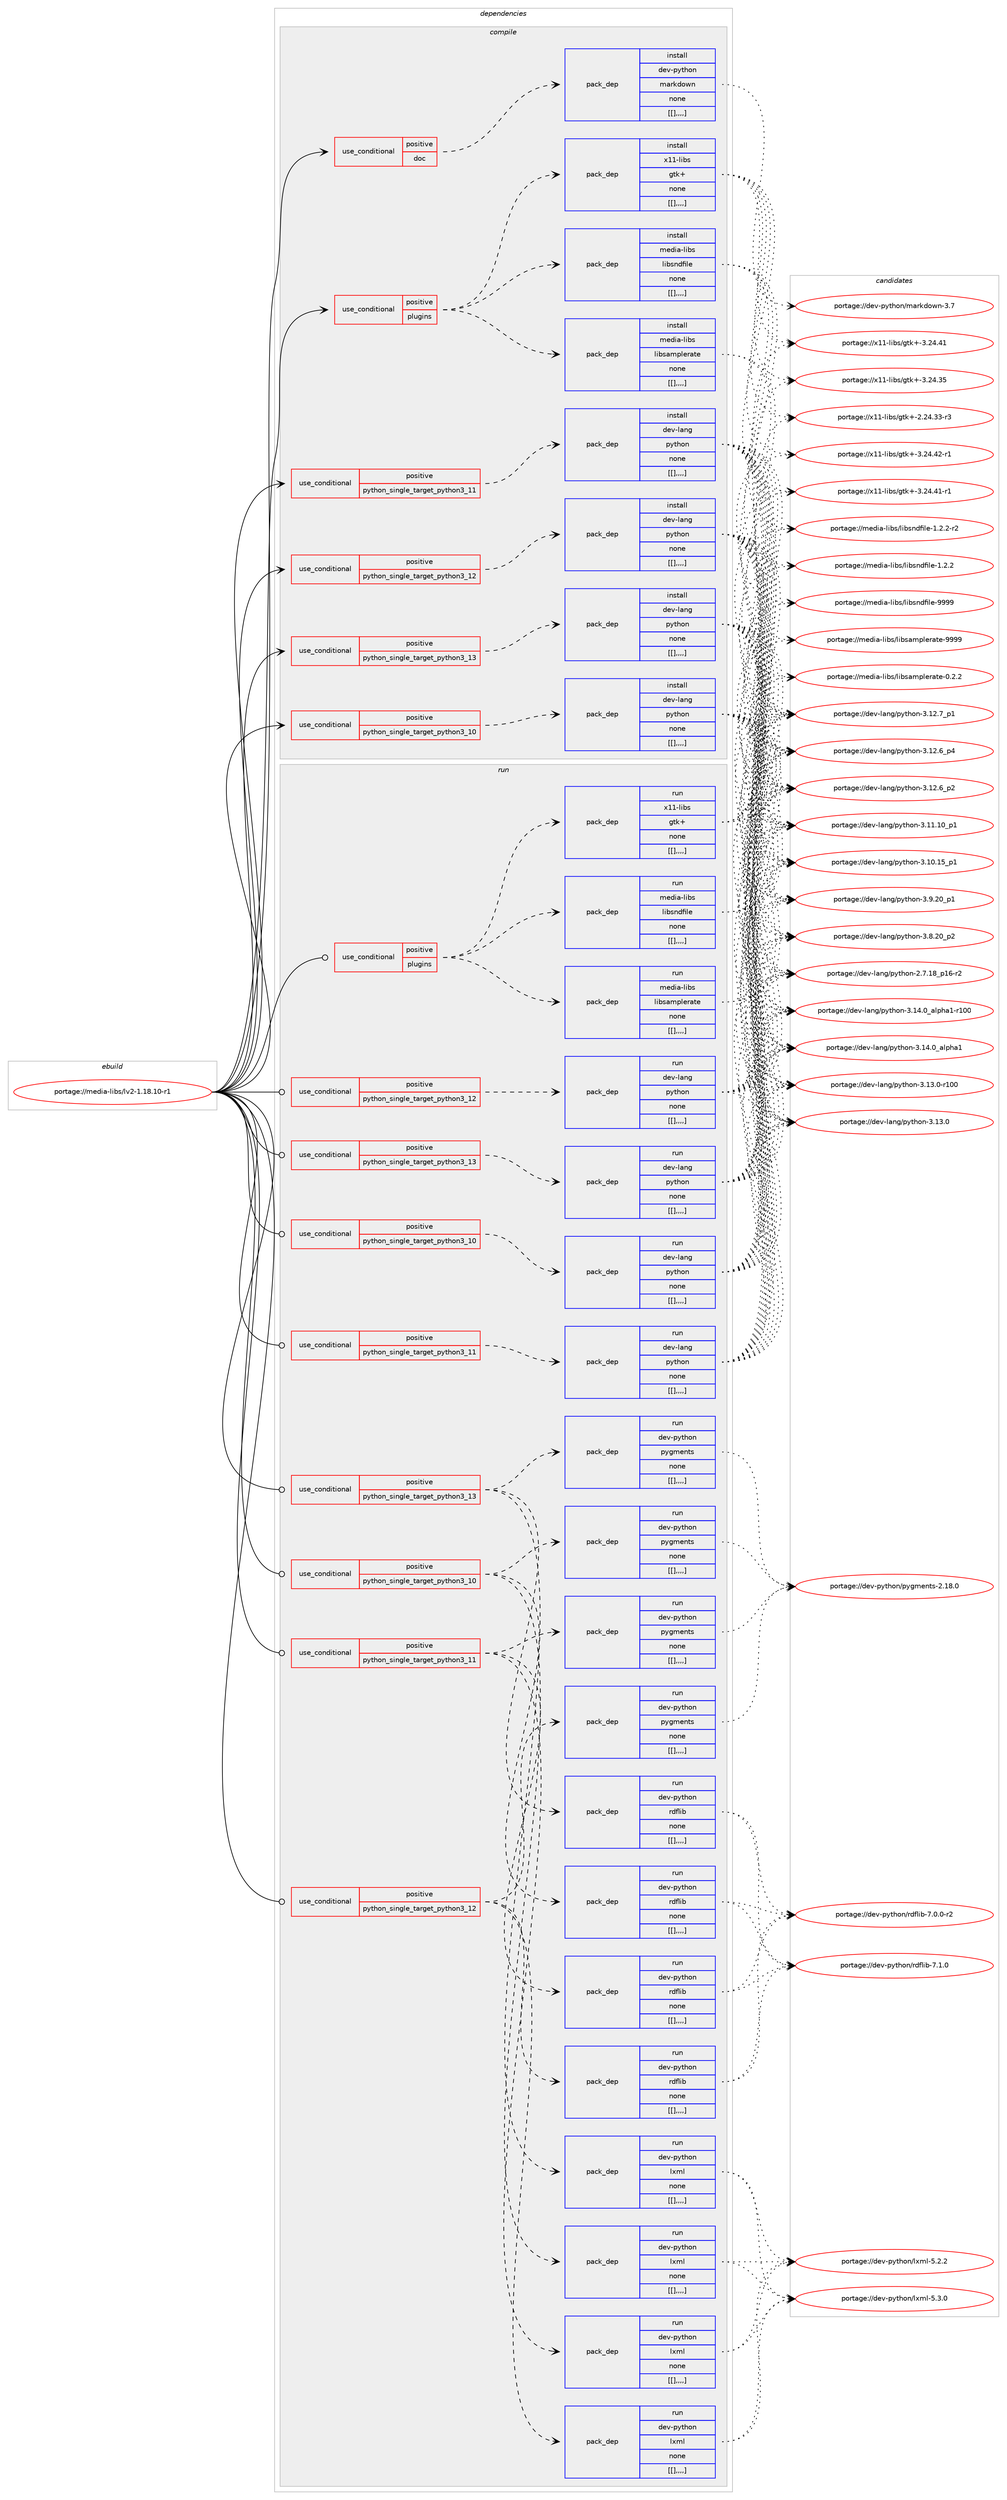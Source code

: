 digraph prolog {

# *************
# Graph options
# *************

newrank=true;
concentrate=true;
compound=true;
graph [rankdir=LR,fontname=Helvetica,fontsize=10,ranksep=1.5];#, ranksep=2.5, nodesep=0.2];
edge  [arrowhead=vee];
node  [fontname=Helvetica,fontsize=10];

# **********
# The ebuild
# **********

subgraph cluster_leftcol {
color=gray;
label=<<i>ebuild</i>>;
id [label="portage://media-libs/lv2-1.18.10-r1", color=red, width=4, href="../media-libs/lv2-1.18.10-r1.svg"];
}

# ****************
# The dependencies
# ****************

subgraph cluster_midcol {
color=gray;
label=<<i>dependencies</i>>;
subgraph cluster_compile {
fillcolor="#eeeeee";
style=filled;
label=<<i>compile</i>>;
subgraph cond82334 {
dependency324506 [label=<<TABLE BORDER="0" CELLBORDER="1" CELLSPACING="0" CELLPADDING="4"><TR><TD ROWSPAN="3" CELLPADDING="10">use_conditional</TD></TR><TR><TD>positive</TD></TR><TR><TD>doc</TD></TR></TABLE>>, shape=none, color=red];
subgraph pack239512 {
dependency324532 [label=<<TABLE BORDER="0" CELLBORDER="1" CELLSPACING="0" CELLPADDING="4" WIDTH="220"><TR><TD ROWSPAN="6" CELLPADDING="30">pack_dep</TD></TR><TR><TD WIDTH="110">install</TD></TR><TR><TD>dev-python</TD></TR><TR><TD>markdown</TD></TR><TR><TD>none</TD></TR><TR><TD>[[],,,,]</TD></TR></TABLE>>, shape=none, color=blue];
}
dependency324506:e -> dependency324532:w [weight=20,style="dashed",arrowhead="vee"];
}
id:e -> dependency324506:w [weight=20,style="solid",arrowhead="vee"];
subgraph cond82357 {
dependency324585 [label=<<TABLE BORDER="0" CELLBORDER="1" CELLSPACING="0" CELLPADDING="4"><TR><TD ROWSPAN="3" CELLPADDING="10">use_conditional</TD></TR><TR><TD>positive</TD></TR><TR><TD>plugins</TD></TR></TABLE>>, shape=none, color=red];
subgraph pack239563 {
dependency324588 [label=<<TABLE BORDER="0" CELLBORDER="1" CELLSPACING="0" CELLPADDING="4" WIDTH="220"><TR><TD ROWSPAN="6" CELLPADDING="30">pack_dep</TD></TR><TR><TD WIDTH="110">install</TD></TR><TR><TD>media-libs</TD></TR><TR><TD>libsamplerate</TD></TR><TR><TD>none</TD></TR><TR><TD>[[],,,,]</TD></TR></TABLE>>, shape=none, color=blue];
}
dependency324585:e -> dependency324588:w [weight=20,style="dashed",arrowhead="vee"];
subgraph pack239567 {
dependency324624 [label=<<TABLE BORDER="0" CELLBORDER="1" CELLSPACING="0" CELLPADDING="4" WIDTH="220"><TR><TD ROWSPAN="6" CELLPADDING="30">pack_dep</TD></TR><TR><TD WIDTH="110">install</TD></TR><TR><TD>media-libs</TD></TR><TR><TD>libsndfile</TD></TR><TR><TD>none</TD></TR><TR><TD>[[],,,,]</TD></TR></TABLE>>, shape=none, color=blue];
}
dependency324585:e -> dependency324624:w [weight=20,style="dashed",arrowhead="vee"];
subgraph pack239637 {
dependency324685 [label=<<TABLE BORDER="0" CELLBORDER="1" CELLSPACING="0" CELLPADDING="4" WIDTH="220"><TR><TD ROWSPAN="6" CELLPADDING="30">pack_dep</TD></TR><TR><TD WIDTH="110">install</TD></TR><TR><TD>x11-libs</TD></TR><TR><TD>gtk+</TD></TR><TR><TD>none</TD></TR><TR><TD>[[],,,,]</TD></TR></TABLE>>, shape=none, color=blue];
}
dependency324585:e -> dependency324685:w [weight=20,style="dashed",arrowhead="vee"];
}
id:e -> dependency324585:w [weight=20,style="solid",arrowhead="vee"];
subgraph cond82396 {
dependency324687 [label=<<TABLE BORDER="0" CELLBORDER="1" CELLSPACING="0" CELLPADDING="4"><TR><TD ROWSPAN="3" CELLPADDING="10">use_conditional</TD></TR><TR><TD>positive</TD></TR><TR><TD>python_single_target_python3_10</TD></TR></TABLE>>, shape=none, color=red];
subgraph pack239640 {
dependency324713 [label=<<TABLE BORDER="0" CELLBORDER="1" CELLSPACING="0" CELLPADDING="4" WIDTH="220"><TR><TD ROWSPAN="6" CELLPADDING="30">pack_dep</TD></TR><TR><TD WIDTH="110">install</TD></TR><TR><TD>dev-lang</TD></TR><TR><TD>python</TD></TR><TR><TD>none</TD></TR><TR><TD>[[],,,,]</TD></TR></TABLE>>, shape=none, color=blue];
}
dependency324687:e -> dependency324713:w [weight=20,style="dashed",arrowhead="vee"];
}
id:e -> dependency324687:w [weight=20,style="solid",arrowhead="vee"];
subgraph cond82404 {
dependency324734 [label=<<TABLE BORDER="0" CELLBORDER="1" CELLSPACING="0" CELLPADDING="4"><TR><TD ROWSPAN="3" CELLPADDING="10">use_conditional</TD></TR><TR><TD>positive</TD></TR><TR><TD>python_single_target_python3_11</TD></TR></TABLE>>, shape=none, color=red];
subgraph pack239702 {
dependency324779 [label=<<TABLE BORDER="0" CELLBORDER="1" CELLSPACING="0" CELLPADDING="4" WIDTH="220"><TR><TD ROWSPAN="6" CELLPADDING="30">pack_dep</TD></TR><TR><TD WIDTH="110">install</TD></TR><TR><TD>dev-lang</TD></TR><TR><TD>python</TD></TR><TR><TD>none</TD></TR><TR><TD>[[],,,,]</TD></TR></TABLE>>, shape=none, color=blue];
}
dependency324734:e -> dependency324779:w [weight=20,style="dashed",arrowhead="vee"];
}
id:e -> dependency324734:w [weight=20,style="solid",arrowhead="vee"];
subgraph cond82429 {
dependency324853 [label=<<TABLE BORDER="0" CELLBORDER="1" CELLSPACING="0" CELLPADDING="4"><TR><TD ROWSPAN="3" CELLPADDING="10">use_conditional</TD></TR><TR><TD>positive</TD></TR><TR><TD>python_single_target_python3_12</TD></TR></TABLE>>, shape=none, color=red];
subgraph pack239760 {
dependency324877 [label=<<TABLE BORDER="0" CELLBORDER="1" CELLSPACING="0" CELLPADDING="4" WIDTH="220"><TR><TD ROWSPAN="6" CELLPADDING="30">pack_dep</TD></TR><TR><TD WIDTH="110">install</TD></TR><TR><TD>dev-lang</TD></TR><TR><TD>python</TD></TR><TR><TD>none</TD></TR><TR><TD>[[],,,,]</TD></TR></TABLE>>, shape=none, color=blue];
}
dependency324853:e -> dependency324877:w [weight=20,style="dashed",arrowhead="vee"];
}
id:e -> dependency324853:w [weight=20,style="solid",arrowhead="vee"];
subgraph cond82451 {
dependency325000 [label=<<TABLE BORDER="0" CELLBORDER="1" CELLSPACING="0" CELLPADDING="4"><TR><TD ROWSPAN="3" CELLPADDING="10">use_conditional</TD></TR><TR><TD>positive</TD></TR><TR><TD>python_single_target_python3_13</TD></TR></TABLE>>, shape=none, color=red];
subgraph pack239863 {
dependency325003 [label=<<TABLE BORDER="0" CELLBORDER="1" CELLSPACING="0" CELLPADDING="4" WIDTH="220"><TR><TD ROWSPAN="6" CELLPADDING="30">pack_dep</TD></TR><TR><TD WIDTH="110">install</TD></TR><TR><TD>dev-lang</TD></TR><TR><TD>python</TD></TR><TR><TD>none</TD></TR><TR><TD>[[],,,,]</TD></TR></TABLE>>, shape=none, color=blue];
}
dependency325000:e -> dependency325003:w [weight=20,style="dashed",arrowhead="vee"];
}
id:e -> dependency325000:w [weight=20,style="solid",arrowhead="vee"];
}
subgraph cluster_compileandrun {
fillcolor="#eeeeee";
style=filled;
label=<<i>compile and run</i>>;
}
subgraph cluster_run {
fillcolor="#eeeeee";
style=filled;
label=<<i>run</i>>;
subgraph cond82485 {
dependency325045 [label=<<TABLE BORDER="0" CELLBORDER="1" CELLSPACING="0" CELLPADDING="4"><TR><TD ROWSPAN="3" CELLPADDING="10">use_conditional</TD></TR><TR><TD>positive</TD></TR><TR><TD>plugins</TD></TR></TABLE>>, shape=none, color=red];
subgraph pack239911 {
dependency325112 [label=<<TABLE BORDER="0" CELLBORDER="1" CELLSPACING="0" CELLPADDING="4" WIDTH="220"><TR><TD ROWSPAN="6" CELLPADDING="30">pack_dep</TD></TR><TR><TD WIDTH="110">run</TD></TR><TR><TD>media-libs</TD></TR><TR><TD>libsamplerate</TD></TR><TR><TD>none</TD></TR><TR><TD>[[],,,,]</TD></TR></TABLE>>, shape=none, color=blue];
}
dependency325045:e -> dependency325112:w [weight=20,style="dashed",arrowhead="vee"];
subgraph pack239945 {
dependency325146 [label=<<TABLE BORDER="0" CELLBORDER="1" CELLSPACING="0" CELLPADDING="4" WIDTH="220"><TR><TD ROWSPAN="6" CELLPADDING="30">pack_dep</TD></TR><TR><TD WIDTH="110">run</TD></TR><TR><TD>media-libs</TD></TR><TR><TD>libsndfile</TD></TR><TR><TD>none</TD></TR><TR><TD>[[],,,,]</TD></TR></TABLE>>, shape=none, color=blue];
}
dependency325045:e -> dependency325146:w [weight=20,style="dashed",arrowhead="vee"];
subgraph pack239959 {
dependency325234 [label=<<TABLE BORDER="0" CELLBORDER="1" CELLSPACING="0" CELLPADDING="4" WIDTH="220"><TR><TD ROWSPAN="6" CELLPADDING="30">pack_dep</TD></TR><TR><TD WIDTH="110">run</TD></TR><TR><TD>x11-libs</TD></TR><TR><TD>gtk+</TD></TR><TR><TD>none</TD></TR><TR><TD>[[],,,,]</TD></TR></TABLE>>, shape=none, color=blue];
}
dependency325045:e -> dependency325234:w [weight=20,style="dashed",arrowhead="vee"];
}
id:e -> dependency325045:w [weight=20,style="solid",arrowhead="odot"];
subgraph cond82558 {
dependency325257 [label=<<TABLE BORDER="0" CELLBORDER="1" CELLSPACING="0" CELLPADDING="4"><TR><TD ROWSPAN="3" CELLPADDING="10">use_conditional</TD></TR><TR><TD>positive</TD></TR><TR><TD>python_single_target_python3_10</TD></TR></TABLE>>, shape=none, color=red];
subgraph pack240037 {
dependency325260 [label=<<TABLE BORDER="0" CELLBORDER="1" CELLSPACING="0" CELLPADDING="4" WIDTH="220"><TR><TD ROWSPAN="6" CELLPADDING="30">pack_dep</TD></TR><TR><TD WIDTH="110">run</TD></TR><TR><TD>dev-lang</TD></TR><TR><TD>python</TD></TR><TR><TD>none</TD></TR><TR><TD>[[],,,,]</TD></TR></TABLE>>, shape=none, color=blue];
}
dependency325257:e -> dependency325260:w [weight=20,style="dashed",arrowhead="vee"];
}
id:e -> dependency325257:w [weight=20,style="solid",arrowhead="odot"];
subgraph cond82576 {
dependency325286 [label=<<TABLE BORDER="0" CELLBORDER="1" CELLSPACING="0" CELLPADDING="4"><TR><TD ROWSPAN="3" CELLPADDING="10">use_conditional</TD></TR><TR><TD>positive</TD></TR><TR><TD>python_single_target_python3_10</TD></TR></TABLE>>, shape=none, color=red];
subgraph pack240052 {
dependency325326 [label=<<TABLE BORDER="0" CELLBORDER="1" CELLSPACING="0" CELLPADDING="4" WIDTH="220"><TR><TD ROWSPAN="6" CELLPADDING="30">pack_dep</TD></TR><TR><TD WIDTH="110">run</TD></TR><TR><TD>dev-python</TD></TR><TR><TD>lxml</TD></TR><TR><TD>none</TD></TR><TR><TD>[[],,,,]</TD></TR></TABLE>>, shape=none, color=blue];
}
dependency325286:e -> dependency325326:w [weight=20,style="dashed",arrowhead="vee"];
subgraph pack240131 {
dependency325431 [label=<<TABLE BORDER="0" CELLBORDER="1" CELLSPACING="0" CELLPADDING="4" WIDTH="220"><TR><TD ROWSPAN="6" CELLPADDING="30">pack_dep</TD></TR><TR><TD WIDTH="110">run</TD></TR><TR><TD>dev-python</TD></TR><TR><TD>pygments</TD></TR><TR><TD>none</TD></TR><TR><TD>[[],,,,]</TD></TR></TABLE>>, shape=none, color=blue];
}
dependency325286:e -> dependency325431:w [weight=20,style="dashed",arrowhead="vee"];
subgraph pack240164 {
dependency325477 [label=<<TABLE BORDER="0" CELLBORDER="1" CELLSPACING="0" CELLPADDING="4" WIDTH="220"><TR><TD ROWSPAN="6" CELLPADDING="30">pack_dep</TD></TR><TR><TD WIDTH="110">run</TD></TR><TR><TD>dev-python</TD></TR><TR><TD>rdflib</TD></TR><TR><TD>none</TD></TR><TR><TD>[[],,,,]</TD></TR></TABLE>>, shape=none, color=blue];
}
dependency325286:e -> dependency325477:w [weight=20,style="dashed",arrowhead="vee"];
}
id:e -> dependency325286:w [weight=20,style="solid",arrowhead="odot"];
subgraph cond82647 {
dependency325559 [label=<<TABLE BORDER="0" CELLBORDER="1" CELLSPACING="0" CELLPADDING="4"><TR><TD ROWSPAN="3" CELLPADDING="10">use_conditional</TD></TR><TR><TD>positive</TD></TR><TR><TD>python_single_target_python3_11</TD></TR></TABLE>>, shape=none, color=red];
subgraph pack240249 {
dependency325577 [label=<<TABLE BORDER="0" CELLBORDER="1" CELLSPACING="0" CELLPADDING="4" WIDTH="220"><TR><TD ROWSPAN="6" CELLPADDING="30">pack_dep</TD></TR><TR><TD WIDTH="110">run</TD></TR><TR><TD>dev-lang</TD></TR><TR><TD>python</TD></TR><TR><TD>none</TD></TR><TR><TD>[[],,,,]</TD></TR></TABLE>>, shape=none, color=blue];
}
dependency325559:e -> dependency325577:w [weight=20,style="dashed",arrowhead="vee"];
}
id:e -> dependency325559:w [weight=20,style="solid",arrowhead="odot"];
subgraph cond82659 {
dependency325606 [label=<<TABLE BORDER="0" CELLBORDER="1" CELLSPACING="0" CELLPADDING="4"><TR><TD ROWSPAN="3" CELLPADDING="10">use_conditional</TD></TR><TR><TD>positive</TD></TR><TR><TD>python_single_target_python3_11</TD></TR></TABLE>>, shape=none, color=red];
subgraph pack240296 {
dependency325651 [label=<<TABLE BORDER="0" CELLBORDER="1" CELLSPACING="0" CELLPADDING="4" WIDTH="220"><TR><TD ROWSPAN="6" CELLPADDING="30">pack_dep</TD></TR><TR><TD WIDTH="110">run</TD></TR><TR><TD>dev-python</TD></TR><TR><TD>lxml</TD></TR><TR><TD>none</TD></TR><TR><TD>[[],,,,]</TD></TR></TABLE>>, shape=none, color=blue];
}
dependency325606:e -> dependency325651:w [weight=20,style="dashed",arrowhead="vee"];
subgraph pack240327 {
dependency325676 [label=<<TABLE BORDER="0" CELLBORDER="1" CELLSPACING="0" CELLPADDING="4" WIDTH="220"><TR><TD ROWSPAN="6" CELLPADDING="30">pack_dep</TD></TR><TR><TD WIDTH="110">run</TD></TR><TR><TD>dev-python</TD></TR><TR><TD>pygments</TD></TR><TR><TD>none</TD></TR><TR><TD>[[],,,,]</TD></TR></TABLE>>, shape=none, color=blue];
}
dependency325606:e -> dependency325676:w [weight=20,style="dashed",arrowhead="vee"];
subgraph pack240331 {
dependency325699 [label=<<TABLE BORDER="0" CELLBORDER="1" CELLSPACING="0" CELLPADDING="4" WIDTH="220"><TR><TD ROWSPAN="6" CELLPADDING="30">pack_dep</TD></TR><TR><TD WIDTH="110">run</TD></TR><TR><TD>dev-python</TD></TR><TR><TD>rdflib</TD></TR><TR><TD>none</TD></TR><TR><TD>[[],,,,]</TD></TR></TABLE>>, shape=none, color=blue];
}
dependency325606:e -> dependency325699:w [weight=20,style="dashed",arrowhead="vee"];
}
id:e -> dependency325606:w [weight=20,style="solid",arrowhead="odot"];
subgraph cond82705 {
dependency325780 [label=<<TABLE BORDER="0" CELLBORDER="1" CELLSPACING="0" CELLPADDING="4"><TR><TD ROWSPAN="3" CELLPADDING="10">use_conditional</TD></TR><TR><TD>positive</TD></TR><TR><TD>python_single_target_python3_12</TD></TR></TABLE>>, shape=none, color=red];
subgraph pack240413 {
dependency325857 [label=<<TABLE BORDER="0" CELLBORDER="1" CELLSPACING="0" CELLPADDING="4" WIDTH="220"><TR><TD ROWSPAN="6" CELLPADDING="30">pack_dep</TD></TR><TR><TD WIDTH="110">run</TD></TR><TR><TD>dev-lang</TD></TR><TR><TD>python</TD></TR><TR><TD>none</TD></TR><TR><TD>[[],,,,]</TD></TR></TABLE>>, shape=none, color=blue];
}
dependency325780:e -> dependency325857:w [weight=20,style="dashed",arrowhead="vee"];
}
id:e -> dependency325780:w [weight=20,style="solid",arrowhead="odot"];
subgraph cond82748 {
dependency325868 [label=<<TABLE BORDER="0" CELLBORDER="1" CELLSPACING="0" CELLPADDING="4"><TR><TD ROWSPAN="3" CELLPADDING="10">use_conditional</TD></TR><TR><TD>positive</TD></TR><TR><TD>python_single_target_python3_12</TD></TR></TABLE>>, shape=none, color=red];
subgraph pack240454 {
dependency325972 [label=<<TABLE BORDER="0" CELLBORDER="1" CELLSPACING="0" CELLPADDING="4" WIDTH="220"><TR><TD ROWSPAN="6" CELLPADDING="30">pack_dep</TD></TR><TR><TD WIDTH="110">run</TD></TR><TR><TD>dev-python</TD></TR><TR><TD>lxml</TD></TR><TR><TD>none</TD></TR><TR><TD>[[],,,,]</TD></TR></TABLE>>, shape=none, color=blue];
}
dependency325868:e -> dependency325972:w [weight=20,style="dashed",arrowhead="vee"];
subgraph pack240525 {
dependency325996 [label=<<TABLE BORDER="0" CELLBORDER="1" CELLSPACING="0" CELLPADDING="4" WIDTH="220"><TR><TD ROWSPAN="6" CELLPADDING="30">pack_dep</TD></TR><TR><TD WIDTH="110">run</TD></TR><TR><TD>dev-python</TD></TR><TR><TD>pygments</TD></TR><TR><TD>none</TD></TR><TR><TD>[[],,,,]</TD></TR></TABLE>>, shape=none, color=blue];
}
dependency325868:e -> dependency325996:w [weight=20,style="dashed",arrowhead="vee"];
subgraph pack240565 {
dependency326042 [label=<<TABLE BORDER="0" CELLBORDER="1" CELLSPACING="0" CELLPADDING="4" WIDTH="220"><TR><TD ROWSPAN="6" CELLPADDING="30">pack_dep</TD></TR><TR><TD WIDTH="110">run</TD></TR><TR><TD>dev-python</TD></TR><TR><TD>rdflib</TD></TR><TR><TD>none</TD></TR><TR><TD>[[],,,,]</TD></TR></TABLE>>, shape=none, color=blue];
}
dependency325868:e -> dependency326042:w [weight=20,style="dashed",arrowhead="vee"];
}
id:e -> dependency325868:w [weight=20,style="solid",arrowhead="odot"];
subgraph cond82813 {
dependency326081 [label=<<TABLE BORDER="0" CELLBORDER="1" CELLSPACING="0" CELLPADDING="4"><TR><TD ROWSPAN="3" CELLPADDING="10">use_conditional</TD></TR><TR><TD>positive</TD></TR><TR><TD>python_single_target_python3_13</TD></TR></TABLE>>, shape=none, color=red];
subgraph pack240596 {
dependency326105 [label=<<TABLE BORDER="0" CELLBORDER="1" CELLSPACING="0" CELLPADDING="4" WIDTH="220"><TR><TD ROWSPAN="6" CELLPADDING="30">pack_dep</TD></TR><TR><TD WIDTH="110">run</TD></TR><TR><TD>dev-lang</TD></TR><TR><TD>python</TD></TR><TR><TD>none</TD></TR><TR><TD>[[],,,,]</TD></TR></TABLE>>, shape=none, color=blue];
}
dependency326081:e -> dependency326105:w [weight=20,style="dashed",arrowhead="vee"];
}
id:e -> dependency326081:w [weight=20,style="solid",arrowhead="odot"];
subgraph cond82842 {
dependency326141 [label=<<TABLE BORDER="0" CELLBORDER="1" CELLSPACING="0" CELLPADDING="4"><TR><TD ROWSPAN="3" CELLPADDING="10">use_conditional</TD></TR><TR><TD>positive</TD></TR><TR><TD>python_single_target_python3_13</TD></TR></TABLE>>, shape=none, color=red];
subgraph pack240671 {
dependency326226 [label=<<TABLE BORDER="0" CELLBORDER="1" CELLSPACING="0" CELLPADDING="4" WIDTH="220"><TR><TD ROWSPAN="6" CELLPADDING="30">pack_dep</TD></TR><TR><TD WIDTH="110">run</TD></TR><TR><TD>dev-python</TD></TR><TR><TD>lxml</TD></TR><TR><TD>none</TD></TR><TR><TD>[[],,,,]</TD></TR></TABLE>>, shape=none, color=blue];
}
dependency326141:e -> dependency326226:w [weight=20,style="dashed",arrowhead="vee"];
subgraph pack240710 {
dependency326248 [label=<<TABLE BORDER="0" CELLBORDER="1" CELLSPACING="0" CELLPADDING="4" WIDTH="220"><TR><TD ROWSPAN="6" CELLPADDING="30">pack_dep</TD></TR><TR><TD WIDTH="110">run</TD></TR><TR><TD>dev-python</TD></TR><TR><TD>pygments</TD></TR><TR><TD>none</TD></TR><TR><TD>[[],,,,]</TD></TR></TABLE>>, shape=none, color=blue];
}
dependency326141:e -> dependency326248:w [weight=20,style="dashed",arrowhead="vee"];
subgraph pack240751 {
dependency326337 [label=<<TABLE BORDER="0" CELLBORDER="1" CELLSPACING="0" CELLPADDING="4" WIDTH="220"><TR><TD ROWSPAN="6" CELLPADDING="30">pack_dep</TD></TR><TR><TD WIDTH="110">run</TD></TR><TR><TD>dev-python</TD></TR><TR><TD>rdflib</TD></TR><TR><TD>none</TD></TR><TR><TD>[[],,,,]</TD></TR></TABLE>>, shape=none, color=blue];
}
dependency326141:e -> dependency326337:w [weight=20,style="dashed",arrowhead="vee"];
}
id:e -> dependency326141:w [weight=20,style="solid",arrowhead="odot"];
}
}

# **************
# The candidates
# **************

subgraph cluster_choices {
rank=same;
color=gray;
label=<<i>candidates</i>>;

subgraph choice239903 {
color=black;
nodesep=1;
choice10010111845112121116104111110471099711410710011111911045514655 [label="portage://dev-python/markdown-3.7", color=red, width=4,href="../dev-python/markdown-3.7.svg"];
dependency324532:e -> choice10010111845112121116104111110471099711410710011111911045514655:w [style=dotted,weight="100"];
}
subgraph choice239906 {
color=black;
nodesep=1;
choice109101100105974510810598115471081059811597109112108101114971161014557575757 [label="portage://media-libs/libsamplerate-9999", color=red, width=4,href="../media-libs/libsamplerate-9999.svg"];
choice10910110010597451081059811547108105981159710911210810111497116101454846504650 [label="portage://media-libs/libsamplerate-0.2.2", color=red, width=4,href="../media-libs/libsamplerate-0.2.2.svg"];
dependency324588:e -> choice109101100105974510810598115471081059811597109112108101114971161014557575757:w [style=dotted,weight="100"];
dependency324588:e -> choice10910110010597451081059811547108105981159710911210810111497116101454846504650:w [style=dotted,weight="100"];
}
subgraph choice239920 {
color=black;
nodesep=1;
choice10910110010597451081059811547108105981151101001021051081014557575757 [label="portage://media-libs/libsndfile-9999", color=red, width=4,href="../media-libs/libsndfile-9999.svg"];
choice10910110010597451081059811547108105981151101001021051081014549465046504511450 [label="portage://media-libs/libsndfile-1.2.2-r2", color=red, width=4,href="../media-libs/libsndfile-1.2.2-r2.svg"];
choice1091011001059745108105981154710810598115110100102105108101454946504650 [label="portage://media-libs/libsndfile-1.2.2", color=red, width=4,href="../media-libs/libsndfile-1.2.2.svg"];
dependency324624:e -> choice10910110010597451081059811547108105981151101001021051081014557575757:w [style=dotted,weight="100"];
dependency324624:e -> choice10910110010597451081059811547108105981151101001021051081014549465046504511450:w [style=dotted,weight="100"];
dependency324624:e -> choice1091011001059745108105981154710810598115110100102105108101454946504650:w [style=dotted,weight="100"];
}
subgraph choice239984 {
color=black;
nodesep=1;
choice12049494510810598115471031161074345514650524652504511449 [label="portage://x11-libs/gtk+-3.24.42-r1", color=red, width=4,href="../x11-libs/gtk+-3.24.42-r1.svg"];
choice12049494510810598115471031161074345514650524652494511449 [label="portage://x11-libs/gtk+-3.24.41-r1", color=red, width=4,href="../x11-libs/gtk+-3.24.41-r1.svg"];
choice1204949451081059811547103116107434551465052465249 [label="portage://x11-libs/gtk+-3.24.41", color=red, width=4,href="../x11-libs/gtk+-3.24.41.svg"];
choice1204949451081059811547103116107434551465052465153 [label="portage://x11-libs/gtk+-3.24.35", color=red, width=4,href="../x11-libs/gtk+-3.24.35.svg"];
choice12049494510810598115471031161074345504650524651514511451 [label="portage://x11-libs/gtk+-2.24.33-r3", color=red, width=4,href="../x11-libs/gtk+-2.24.33-r3.svg"];
dependency324685:e -> choice12049494510810598115471031161074345514650524652504511449:w [style=dotted,weight="100"];
dependency324685:e -> choice12049494510810598115471031161074345514650524652494511449:w [style=dotted,weight="100"];
dependency324685:e -> choice1204949451081059811547103116107434551465052465249:w [style=dotted,weight="100"];
dependency324685:e -> choice1204949451081059811547103116107434551465052465153:w [style=dotted,weight="100"];
dependency324685:e -> choice12049494510810598115471031161074345504650524651514511451:w [style=dotted,weight="100"];
}
subgraph choice239996 {
color=black;
nodesep=1;
choice100101118451089711010347112121116104111110455146495246489597108112104974945114494848 [label="portage://dev-lang/python-3.14.0_alpha1-r100", color=red, width=4,href="../dev-lang/python-3.14.0_alpha1-r100.svg"];
choice1001011184510897110103471121211161041111104551464952464895971081121049749 [label="portage://dev-lang/python-3.14.0_alpha1", color=red, width=4,href="../dev-lang/python-3.14.0_alpha1.svg"];
choice1001011184510897110103471121211161041111104551464951464845114494848 [label="portage://dev-lang/python-3.13.0-r100", color=red, width=4,href="../dev-lang/python-3.13.0-r100.svg"];
choice10010111845108971101034711212111610411111045514649514648 [label="portage://dev-lang/python-3.13.0", color=red, width=4,href="../dev-lang/python-3.13.0.svg"];
choice100101118451089711010347112121116104111110455146495046559511249 [label="portage://dev-lang/python-3.12.7_p1", color=red, width=4,href="../dev-lang/python-3.12.7_p1.svg"];
choice100101118451089711010347112121116104111110455146495046549511252 [label="portage://dev-lang/python-3.12.6_p4", color=red, width=4,href="../dev-lang/python-3.12.6_p4.svg"];
choice100101118451089711010347112121116104111110455146495046549511250 [label="portage://dev-lang/python-3.12.6_p2", color=red, width=4,href="../dev-lang/python-3.12.6_p2.svg"];
choice10010111845108971101034711212111610411111045514649494649489511249 [label="portage://dev-lang/python-3.11.10_p1", color=red, width=4,href="../dev-lang/python-3.11.10_p1.svg"];
choice10010111845108971101034711212111610411111045514649484649539511249 [label="portage://dev-lang/python-3.10.15_p1", color=red, width=4,href="../dev-lang/python-3.10.15_p1.svg"];
choice100101118451089711010347112121116104111110455146574650489511249 [label="portage://dev-lang/python-3.9.20_p1", color=red, width=4,href="../dev-lang/python-3.9.20_p1.svg"];
choice100101118451089711010347112121116104111110455146564650489511250 [label="portage://dev-lang/python-3.8.20_p2", color=red, width=4,href="../dev-lang/python-3.8.20_p2.svg"];
choice100101118451089711010347112121116104111110455046554649569511249544511450 [label="portage://dev-lang/python-2.7.18_p16-r2", color=red, width=4,href="../dev-lang/python-2.7.18_p16-r2.svg"];
dependency324713:e -> choice100101118451089711010347112121116104111110455146495246489597108112104974945114494848:w [style=dotted,weight="100"];
dependency324713:e -> choice1001011184510897110103471121211161041111104551464952464895971081121049749:w [style=dotted,weight="100"];
dependency324713:e -> choice1001011184510897110103471121211161041111104551464951464845114494848:w [style=dotted,weight="100"];
dependency324713:e -> choice10010111845108971101034711212111610411111045514649514648:w [style=dotted,weight="100"];
dependency324713:e -> choice100101118451089711010347112121116104111110455146495046559511249:w [style=dotted,weight="100"];
dependency324713:e -> choice100101118451089711010347112121116104111110455146495046549511252:w [style=dotted,weight="100"];
dependency324713:e -> choice100101118451089711010347112121116104111110455146495046549511250:w [style=dotted,weight="100"];
dependency324713:e -> choice10010111845108971101034711212111610411111045514649494649489511249:w [style=dotted,weight="100"];
dependency324713:e -> choice10010111845108971101034711212111610411111045514649484649539511249:w [style=dotted,weight="100"];
dependency324713:e -> choice100101118451089711010347112121116104111110455146574650489511249:w [style=dotted,weight="100"];
dependency324713:e -> choice100101118451089711010347112121116104111110455146564650489511250:w [style=dotted,weight="100"];
dependency324713:e -> choice100101118451089711010347112121116104111110455046554649569511249544511450:w [style=dotted,weight="100"];
}
subgraph choice240027 {
color=black;
nodesep=1;
choice100101118451089711010347112121116104111110455146495246489597108112104974945114494848 [label="portage://dev-lang/python-3.14.0_alpha1-r100", color=red, width=4,href="../dev-lang/python-3.14.0_alpha1-r100.svg"];
choice1001011184510897110103471121211161041111104551464952464895971081121049749 [label="portage://dev-lang/python-3.14.0_alpha1", color=red, width=4,href="../dev-lang/python-3.14.0_alpha1.svg"];
choice1001011184510897110103471121211161041111104551464951464845114494848 [label="portage://dev-lang/python-3.13.0-r100", color=red, width=4,href="../dev-lang/python-3.13.0-r100.svg"];
choice10010111845108971101034711212111610411111045514649514648 [label="portage://dev-lang/python-3.13.0", color=red, width=4,href="../dev-lang/python-3.13.0.svg"];
choice100101118451089711010347112121116104111110455146495046559511249 [label="portage://dev-lang/python-3.12.7_p1", color=red, width=4,href="../dev-lang/python-3.12.7_p1.svg"];
choice100101118451089711010347112121116104111110455146495046549511252 [label="portage://dev-lang/python-3.12.6_p4", color=red, width=4,href="../dev-lang/python-3.12.6_p4.svg"];
choice100101118451089711010347112121116104111110455146495046549511250 [label="portage://dev-lang/python-3.12.6_p2", color=red, width=4,href="../dev-lang/python-3.12.6_p2.svg"];
choice10010111845108971101034711212111610411111045514649494649489511249 [label="portage://dev-lang/python-3.11.10_p1", color=red, width=4,href="../dev-lang/python-3.11.10_p1.svg"];
choice10010111845108971101034711212111610411111045514649484649539511249 [label="portage://dev-lang/python-3.10.15_p1", color=red, width=4,href="../dev-lang/python-3.10.15_p1.svg"];
choice100101118451089711010347112121116104111110455146574650489511249 [label="portage://dev-lang/python-3.9.20_p1", color=red, width=4,href="../dev-lang/python-3.9.20_p1.svg"];
choice100101118451089711010347112121116104111110455146564650489511250 [label="portage://dev-lang/python-3.8.20_p2", color=red, width=4,href="../dev-lang/python-3.8.20_p2.svg"];
choice100101118451089711010347112121116104111110455046554649569511249544511450 [label="portage://dev-lang/python-2.7.18_p16-r2", color=red, width=4,href="../dev-lang/python-2.7.18_p16-r2.svg"];
dependency324779:e -> choice100101118451089711010347112121116104111110455146495246489597108112104974945114494848:w [style=dotted,weight="100"];
dependency324779:e -> choice1001011184510897110103471121211161041111104551464952464895971081121049749:w [style=dotted,weight="100"];
dependency324779:e -> choice1001011184510897110103471121211161041111104551464951464845114494848:w [style=dotted,weight="100"];
dependency324779:e -> choice10010111845108971101034711212111610411111045514649514648:w [style=dotted,weight="100"];
dependency324779:e -> choice100101118451089711010347112121116104111110455146495046559511249:w [style=dotted,weight="100"];
dependency324779:e -> choice100101118451089711010347112121116104111110455146495046549511252:w [style=dotted,weight="100"];
dependency324779:e -> choice100101118451089711010347112121116104111110455146495046549511250:w [style=dotted,weight="100"];
dependency324779:e -> choice10010111845108971101034711212111610411111045514649494649489511249:w [style=dotted,weight="100"];
dependency324779:e -> choice10010111845108971101034711212111610411111045514649484649539511249:w [style=dotted,weight="100"];
dependency324779:e -> choice100101118451089711010347112121116104111110455146574650489511249:w [style=dotted,weight="100"];
dependency324779:e -> choice100101118451089711010347112121116104111110455146564650489511250:w [style=dotted,weight="100"];
dependency324779:e -> choice100101118451089711010347112121116104111110455046554649569511249544511450:w [style=dotted,weight="100"];
}
subgraph choice240033 {
color=black;
nodesep=1;
choice100101118451089711010347112121116104111110455146495246489597108112104974945114494848 [label="portage://dev-lang/python-3.14.0_alpha1-r100", color=red, width=4,href="../dev-lang/python-3.14.0_alpha1-r100.svg"];
choice1001011184510897110103471121211161041111104551464952464895971081121049749 [label="portage://dev-lang/python-3.14.0_alpha1", color=red, width=4,href="../dev-lang/python-3.14.0_alpha1.svg"];
choice1001011184510897110103471121211161041111104551464951464845114494848 [label="portage://dev-lang/python-3.13.0-r100", color=red, width=4,href="../dev-lang/python-3.13.0-r100.svg"];
choice10010111845108971101034711212111610411111045514649514648 [label="portage://dev-lang/python-3.13.0", color=red, width=4,href="../dev-lang/python-3.13.0.svg"];
choice100101118451089711010347112121116104111110455146495046559511249 [label="portage://dev-lang/python-3.12.7_p1", color=red, width=4,href="../dev-lang/python-3.12.7_p1.svg"];
choice100101118451089711010347112121116104111110455146495046549511252 [label="portage://dev-lang/python-3.12.6_p4", color=red, width=4,href="../dev-lang/python-3.12.6_p4.svg"];
choice100101118451089711010347112121116104111110455146495046549511250 [label="portage://dev-lang/python-3.12.6_p2", color=red, width=4,href="../dev-lang/python-3.12.6_p2.svg"];
choice10010111845108971101034711212111610411111045514649494649489511249 [label="portage://dev-lang/python-3.11.10_p1", color=red, width=4,href="../dev-lang/python-3.11.10_p1.svg"];
choice10010111845108971101034711212111610411111045514649484649539511249 [label="portage://dev-lang/python-3.10.15_p1", color=red, width=4,href="../dev-lang/python-3.10.15_p1.svg"];
choice100101118451089711010347112121116104111110455146574650489511249 [label="portage://dev-lang/python-3.9.20_p1", color=red, width=4,href="../dev-lang/python-3.9.20_p1.svg"];
choice100101118451089711010347112121116104111110455146564650489511250 [label="portage://dev-lang/python-3.8.20_p2", color=red, width=4,href="../dev-lang/python-3.8.20_p2.svg"];
choice100101118451089711010347112121116104111110455046554649569511249544511450 [label="portage://dev-lang/python-2.7.18_p16-r2", color=red, width=4,href="../dev-lang/python-2.7.18_p16-r2.svg"];
dependency324877:e -> choice100101118451089711010347112121116104111110455146495246489597108112104974945114494848:w [style=dotted,weight="100"];
dependency324877:e -> choice1001011184510897110103471121211161041111104551464952464895971081121049749:w [style=dotted,weight="100"];
dependency324877:e -> choice1001011184510897110103471121211161041111104551464951464845114494848:w [style=dotted,weight="100"];
dependency324877:e -> choice10010111845108971101034711212111610411111045514649514648:w [style=dotted,weight="100"];
dependency324877:e -> choice100101118451089711010347112121116104111110455146495046559511249:w [style=dotted,weight="100"];
dependency324877:e -> choice100101118451089711010347112121116104111110455146495046549511252:w [style=dotted,weight="100"];
dependency324877:e -> choice100101118451089711010347112121116104111110455146495046549511250:w [style=dotted,weight="100"];
dependency324877:e -> choice10010111845108971101034711212111610411111045514649494649489511249:w [style=dotted,weight="100"];
dependency324877:e -> choice10010111845108971101034711212111610411111045514649484649539511249:w [style=dotted,weight="100"];
dependency324877:e -> choice100101118451089711010347112121116104111110455146574650489511249:w [style=dotted,weight="100"];
dependency324877:e -> choice100101118451089711010347112121116104111110455146564650489511250:w [style=dotted,weight="100"];
dependency324877:e -> choice100101118451089711010347112121116104111110455046554649569511249544511450:w [style=dotted,weight="100"];
}
subgraph choice240040 {
color=black;
nodesep=1;
choice100101118451089711010347112121116104111110455146495246489597108112104974945114494848 [label="portage://dev-lang/python-3.14.0_alpha1-r100", color=red, width=4,href="../dev-lang/python-3.14.0_alpha1-r100.svg"];
choice1001011184510897110103471121211161041111104551464952464895971081121049749 [label="portage://dev-lang/python-3.14.0_alpha1", color=red, width=4,href="../dev-lang/python-3.14.0_alpha1.svg"];
choice1001011184510897110103471121211161041111104551464951464845114494848 [label="portage://dev-lang/python-3.13.0-r100", color=red, width=4,href="../dev-lang/python-3.13.0-r100.svg"];
choice10010111845108971101034711212111610411111045514649514648 [label="portage://dev-lang/python-3.13.0", color=red, width=4,href="../dev-lang/python-3.13.0.svg"];
choice100101118451089711010347112121116104111110455146495046559511249 [label="portage://dev-lang/python-3.12.7_p1", color=red, width=4,href="../dev-lang/python-3.12.7_p1.svg"];
choice100101118451089711010347112121116104111110455146495046549511252 [label="portage://dev-lang/python-3.12.6_p4", color=red, width=4,href="../dev-lang/python-3.12.6_p4.svg"];
choice100101118451089711010347112121116104111110455146495046549511250 [label="portage://dev-lang/python-3.12.6_p2", color=red, width=4,href="../dev-lang/python-3.12.6_p2.svg"];
choice10010111845108971101034711212111610411111045514649494649489511249 [label="portage://dev-lang/python-3.11.10_p1", color=red, width=4,href="../dev-lang/python-3.11.10_p1.svg"];
choice10010111845108971101034711212111610411111045514649484649539511249 [label="portage://dev-lang/python-3.10.15_p1", color=red, width=4,href="../dev-lang/python-3.10.15_p1.svg"];
choice100101118451089711010347112121116104111110455146574650489511249 [label="portage://dev-lang/python-3.9.20_p1", color=red, width=4,href="../dev-lang/python-3.9.20_p1.svg"];
choice100101118451089711010347112121116104111110455146564650489511250 [label="portage://dev-lang/python-3.8.20_p2", color=red, width=4,href="../dev-lang/python-3.8.20_p2.svg"];
choice100101118451089711010347112121116104111110455046554649569511249544511450 [label="portage://dev-lang/python-2.7.18_p16-r2", color=red, width=4,href="../dev-lang/python-2.7.18_p16-r2.svg"];
dependency325003:e -> choice100101118451089711010347112121116104111110455146495246489597108112104974945114494848:w [style=dotted,weight="100"];
dependency325003:e -> choice1001011184510897110103471121211161041111104551464952464895971081121049749:w [style=dotted,weight="100"];
dependency325003:e -> choice1001011184510897110103471121211161041111104551464951464845114494848:w [style=dotted,weight="100"];
dependency325003:e -> choice10010111845108971101034711212111610411111045514649514648:w [style=dotted,weight="100"];
dependency325003:e -> choice100101118451089711010347112121116104111110455146495046559511249:w [style=dotted,weight="100"];
dependency325003:e -> choice100101118451089711010347112121116104111110455146495046549511252:w [style=dotted,weight="100"];
dependency325003:e -> choice100101118451089711010347112121116104111110455146495046549511250:w [style=dotted,weight="100"];
dependency325003:e -> choice10010111845108971101034711212111610411111045514649494649489511249:w [style=dotted,weight="100"];
dependency325003:e -> choice10010111845108971101034711212111610411111045514649484649539511249:w [style=dotted,weight="100"];
dependency325003:e -> choice100101118451089711010347112121116104111110455146574650489511249:w [style=dotted,weight="100"];
dependency325003:e -> choice100101118451089711010347112121116104111110455146564650489511250:w [style=dotted,weight="100"];
dependency325003:e -> choice100101118451089711010347112121116104111110455046554649569511249544511450:w [style=dotted,weight="100"];
}
subgraph choice240083 {
color=black;
nodesep=1;
choice109101100105974510810598115471081059811597109112108101114971161014557575757 [label="portage://media-libs/libsamplerate-9999", color=red, width=4,href="../media-libs/libsamplerate-9999.svg"];
choice10910110010597451081059811547108105981159710911210810111497116101454846504650 [label="portage://media-libs/libsamplerate-0.2.2", color=red, width=4,href="../media-libs/libsamplerate-0.2.2.svg"];
dependency325112:e -> choice109101100105974510810598115471081059811597109112108101114971161014557575757:w [style=dotted,weight="100"];
dependency325112:e -> choice10910110010597451081059811547108105981159710911210810111497116101454846504650:w [style=dotted,weight="100"];
}
subgraph choice240103 {
color=black;
nodesep=1;
choice10910110010597451081059811547108105981151101001021051081014557575757 [label="portage://media-libs/libsndfile-9999", color=red, width=4,href="../media-libs/libsndfile-9999.svg"];
choice10910110010597451081059811547108105981151101001021051081014549465046504511450 [label="portage://media-libs/libsndfile-1.2.2-r2", color=red, width=4,href="../media-libs/libsndfile-1.2.2-r2.svg"];
choice1091011001059745108105981154710810598115110100102105108101454946504650 [label="portage://media-libs/libsndfile-1.2.2", color=red, width=4,href="../media-libs/libsndfile-1.2.2.svg"];
dependency325146:e -> choice10910110010597451081059811547108105981151101001021051081014557575757:w [style=dotted,weight="100"];
dependency325146:e -> choice10910110010597451081059811547108105981151101001021051081014549465046504511450:w [style=dotted,weight="100"];
dependency325146:e -> choice1091011001059745108105981154710810598115110100102105108101454946504650:w [style=dotted,weight="100"];
}
subgraph choice240107 {
color=black;
nodesep=1;
choice12049494510810598115471031161074345514650524652504511449 [label="portage://x11-libs/gtk+-3.24.42-r1", color=red, width=4,href="../x11-libs/gtk+-3.24.42-r1.svg"];
choice12049494510810598115471031161074345514650524652494511449 [label="portage://x11-libs/gtk+-3.24.41-r1", color=red, width=4,href="../x11-libs/gtk+-3.24.41-r1.svg"];
choice1204949451081059811547103116107434551465052465249 [label="portage://x11-libs/gtk+-3.24.41", color=red, width=4,href="../x11-libs/gtk+-3.24.41.svg"];
choice1204949451081059811547103116107434551465052465153 [label="portage://x11-libs/gtk+-3.24.35", color=red, width=4,href="../x11-libs/gtk+-3.24.35.svg"];
choice12049494510810598115471031161074345504650524651514511451 [label="portage://x11-libs/gtk+-2.24.33-r3", color=red, width=4,href="../x11-libs/gtk+-2.24.33-r3.svg"];
dependency325234:e -> choice12049494510810598115471031161074345514650524652504511449:w [style=dotted,weight="100"];
dependency325234:e -> choice12049494510810598115471031161074345514650524652494511449:w [style=dotted,weight="100"];
dependency325234:e -> choice1204949451081059811547103116107434551465052465249:w [style=dotted,weight="100"];
dependency325234:e -> choice1204949451081059811547103116107434551465052465153:w [style=dotted,weight="100"];
dependency325234:e -> choice12049494510810598115471031161074345504650524651514511451:w [style=dotted,weight="100"];
}
subgraph choice240109 {
color=black;
nodesep=1;
choice100101118451089711010347112121116104111110455146495246489597108112104974945114494848 [label="portage://dev-lang/python-3.14.0_alpha1-r100", color=red, width=4,href="../dev-lang/python-3.14.0_alpha1-r100.svg"];
choice1001011184510897110103471121211161041111104551464952464895971081121049749 [label="portage://dev-lang/python-3.14.0_alpha1", color=red, width=4,href="../dev-lang/python-3.14.0_alpha1.svg"];
choice1001011184510897110103471121211161041111104551464951464845114494848 [label="portage://dev-lang/python-3.13.0-r100", color=red, width=4,href="../dev-lang/python-3.13.0-r100.svg"];
choice10010111845108971101034711212111610411111045514649514648 [label="portage://dev-lang/python-3.13.0", color=red, width=4,href="../dev-lang/python-3.13.0.svg"];
choice100101118451089711010347112121116104111110455146495046559511249 [label="portage://dev-lang/python-3.12.7_p1", color=red, width=4,href="../dev-lang/python-3.12.7_p1.svg"];
choice100101118451089711010347112121116104111110455146495046549511252 [label="portage://dev-lang/python-3.12.6_p4", color=red, width=4,href="../dev-lang/python-3.12.6_p4.svg"];
choice100101118451089711010347112121116104111110455146495046549511250 [label="portage://dev-lang/python-3.12.6_p2", color=red, width=4,href="../dev-lang/python-3.12.6_p2.svg"];
choice10010111845108971101034711212111610411111045514649494649489511249 [label="portage://dev-lang/python-3.11.10_p1", color=red, width=4,href="../dev-lang/python-3.11.10_p1.svg"];
choice10010111845108971101034711212111610411111045514649484649539511249 [label="portage://dev-lang/python-3.10.15_p1", color=red, width=4,href="../dev-lang/python-3.10.15_p1.svg"];
choice100101118451089711010347112121116104111110455146574650489511249 [label="portage://dev-lang/python-3.9.20_p1", color=red, width=4,href="../dev-lang/python-3.9.20_p1.svg"];
choice100101118451089711010347112121116104111110455146564650489511250 [label="portage://dev-lang/python-3.8.20_p2", color=red, width=4,href="../dev-lang/python-3.8.20_p2.svg"];
choice100101118451089711010347112121116104111110455046554649569511249544511450 [label="portage://dev-lang/python-2.7.18_p16-r2", color=red, width=4,href="../dev-lang/python-2.7.18_p16-r2.svg"];
dependency325260:e -> choice100101118451089711010347112121116104111110455146495246489597108112104974945114494848:w [style=dotted,weight="100"];
dependency325260:e -> choice1001011184510897110103471121211161041111104551464952464895971081121049749:w [style=dotted,weight="100"];
dependency325260:e -> choice1001011184510897110103471121211161041111104551464951464845114494848:w [style=dotted,weight="100"];
dependency325260:e -> choice10010111845108971101034711212111610411111045514649514648:w [style=dotted,weight="100"];
dependency325260:e -> choice100101118451089711010347112121116104111110455146495046559511249:w [style=dotted,weight="100"];
dependency325260:e -> choice100101118451089711010347112121116104111110455146495046549511252:w [style=dotted,weight="100"];
dependency325260:e -> choice100101118451089711010347112121116104111110455146495046549511250:w [style=dotted,weight="100"];
dependency325260:e -> choice10010111845108971101034711212111610411111045514649494649489511249:w [style=dotted,weight="100"];
dependency325260:e -> choice10010111845108971101034711212111610411111045514649484649539511249:w [style=dotted,weight="100"];
dependency325260:e -> choice100101118451089711010347112121116104111110455146574650489511249:w [style=dotted,weight="100"];
dependency325260:e -> choice100101118451089711010347112121116104111110455146564650489511250:w [style=dotted,weight="100"];
dependency325260:e -> choice100101118451089711010347112121116104111110455046554649569511249544511450:w [style=dotted,weight="100"];
}
subgraph choice240122 {
color=black;
nodesep=1;
choice1001011184511212111610411111047108120109108455346514648 [label="portage://dev-python/lxml-5.3.0", color=red, width=4,href="../dev-python/lxml-5.3.0.svg"];
choice1001011184511212111610411111047108120109108455346504650 [label="portage://dev-python/lxml-5.2.2", color=red, width=4,href="../dev-python/lxml-5.2.2.svg"];
dependency325326:e -> choice1001011184511212111610411111047108120109108455346514648:w [style=dotted,weight="100"];
dependency325326:e -> choice1001011184511212111610411111047108120109108455346504650:w [style=dotted,weight="100"];
}
subgraph choice240126 {
color=black;
nodesep=1;
choice100101118451121211161041111104711212110310910111011611545504649564648 [label="portage://dev-python/pygments-2.18.0", color=red, width=4,href="../dev-python/pygments-2.18.0.svg"];
dependency325431:e -> choice100101118451121211161041111104711212110310910111011611545504649564648:w [style=dotted,weight="100"];
}
subgraph choice240128 {
color=black;
nodesep=1;
choice100101118451121211161041111104711410010210810598455546494648 [label="portage://dev-python/rdflib-7.1.0", color=red, width=4,href="../dev-python/rdflib-7.1.0.svg"];
choice1001011184511212111610411111047114100102108105984555464846484511450 [label="portage://dev-python/rdflib-7.0.0-r2", color=red, width=4,href="../dev-python/rdflib-7.0.0-r2.svg"];
dependency325477:e -> choice100101118451121211161041111104711410010210810598455546494648:w [style=dotted,weight="100"];
dependency325477:e -> choice1001011184511212111610411111047114100102108105984555464846484511450:w [style=dotted,weight="100"];
}
subgraph choice240148 {
color=black;
nodesep=1;
choice100101118451089711010347112121116104111110455146495246489597108112104974945114494848 [label="portage://dev-lang/python-3.14.0_alpha1-r100", color=red, width=4,href="../dev-lang/python-3.14.0_alpha1-r100.svg"];
choice1001011184510897110103471121211161041111104551464952464895971081121049749 [label="portage://dev-lang/python-3.14.0_alpha1", color=red, width=4,href="../dev-lang/python-3.14.0_alpha1.svg"];
choice1001011184510897110103471121211161041111104551464951464845114494848 [label="portage://dev-lang/python-3.13.0-r100", color=red, width=4,href="../dev-lang/python-3.13.0-r100.svg"];
choice10010111845108971101034711212111610411111045514649514648 [label="portage://dev-lang/python-3.13.0", color=red, width=4,href="../dev-lang/python-3.13.0.svg"];
choice100101118451089711010347112121116104111110455146495046559511249 [label="portage://dev-lang/python-3.12.7_p1", color=red, width=4,href="../dev-lang/python-3.12.7_p1.svg"];
choice100101118451089711010347112121116104111110455146495046549511252 [label="portage://dev-lang/python-3.12.6_p4", color=red, width=4,href="../dev-lang/python-3.12.6_p4.svg"];
choice100101118451089711010347112121116104111110455146495046549511250 [label="portage://dev-lang/python-3.12.6_p2", color=red, width=4,href="../dev-lang/python-3.12.6_p2.svg"];
choice10010111845108971101034711212111610411111045514649494649489511249 [label="portage://dev-lang/python-3.11.10_p1", color=red, width=4,href="../dev-lang/python-3.11.10_p1.svg"];
choice10010111845108971101034711212111610411111045514649484649539511249 [label="portage://dev-lang/python-3.10.15_p1", color=red, width=4,href="../dev-lang/python-3.10.15_p1.svg"];
choice100101118451089711010347112121116104111110455146574650489511249 [label="portage://dev-lang/python-3.9.20_p1", color=red, width=4,href="../dev-lang/python-3.9.20_p1.svg"];
choice100101118451089711010347112121116104111110455146564650489511250 [label="portage://dev-lang/python-3.8.20_p2", color=red, width=4,href="../dev-lang/python-3.8.20_p2.svg"];
choice100101118451089711010347112121116104111110455046554649569511249544511450 [label="portage://dev-lang/python-2.7.18_p16-r2", color=red, width=4,href="../dev-lang/python-2.7.18_p16-r2.svg"];
dependency325577:e -> choice100101118451089711010347112121116104111110455146495246489597108112104974945114494848:w [style=dotted,weight="100"];
dependency325577:e -> choice1001011184510897110103471121211161041111104551464952464895971081121049749:w [style=dotted,weight="100"];
dependency325577:e -> choice1001011184510897110103471121211161041111104551464951464845114494848:w [style=dotted,weight="100"];
dependency325577:e -> choice10010111845108971101034711212111610411111045514649514648:w [style=dotted,weight="100"];
dependency325577:e -> choice100101118451089711010347112121116104111110455146495046559511249:w [style=dotted,weight="100"];
dependency325577:e -> choice100101118451089711010347112121116104111110455146495046549511252:w [style=dotted,weight="100"];
dependency325577:e -> choice100101118451089711010347112121116104111110455146495046549511250:w [style=dotted,weight="100"];
dependency325577:e -> choice10010111845108971101034711212111610411111045514649494649489511249:w [style=dotted,weight="100"];
dependency325577:e -> choice10010111845108971101034711212111610411111045514649484649539511249:w [style=dotted,weight="100"];
dependency325577:e -> choice100101118451089711010347112121116104111110455146574650489511249:w [style=dotted,weight="100"];
dependency325577:e -> choice100101118451089711010347112121116104111110455146564650489511250:w [style=dotted,weight="100"];
dependency325577:e -> choice100101118451089711010347112121116104111110455046554649569511249544511450:w [style=dotted,weight="100"];
}
subgraph choice240171 {
color=black;
nodesep=1;
choice1001011184511212111610411111047108120109108455346514648 [label="portage://dev-python/lxml-5.3.0", color=red, width=4,href="../dev-python/lxml-5.3.0.svg"];
choice1001011184511212111610411111047108120109108455346504650 [label="portage://dev-python/lxml-5.2.2", color=red, width=4,href="../dev-python/lxml-5.2.2.svg"];
dependency325651:e -> choice1001011184511212111610411111047108120109108455346514648:w [style=dotted,weight="100"];
dependency325651:e -> choice1001011184511212111610411111047108120109108455346504650:w [style=dotted,weight="100"];
}
subgraph choice240175 {
color=black;
nodesep=1;
choice100101118451121211161041111104711212110310910111011611545504649564648 [label="portage://dev-python/pygments-2.18.0", color=red, width=4,href="../dev-python/pygments-2.18.0.svg"];
dependency325676:e -> choice100101118451121211161041111104711212110310910111011611545504649564648:w [style=dotted,weight="100"];
}
subgraph choice240180 {
color=black;
nodesep=1;
choice100101118451121211161041111104711410010210810598455546494648 [label="portage://dev-python/rdflib-7.1.0", color=red, width=4,href="../dev-python/rdflib-7.1.0.svg"];
choice1001011184511212111610411111047114100102108105984555464846484511450 [label="portage://dev-python/rdflib-7.0.0-r2", color=red, width=4,href="../dev-python/rdflib-7.0.0-r2.svg"];
dependency325699:e -> choice100101118451121211161041111104711410010210810598455546494648:w [style=dotted,weight="100"];
dependency325699:e -> choice1001011184511212111610411111047114100102108105984555464846484511450:w [style=dotted,weight="100"];
}
subgraph choice240184 {
color=black;
nodesep=1;
choice100101118451089711010347112121116104111110455146495246489597108112104974945114494848 [label="portage://dev-lang/python-3.14.0_alpha1-r100", color=red, width=4,href="../dev-lang/python-3.14.0_alpha1-r100.svg"];
choice1001011184510897110103471121211161041111104551464952464895971081121049749 [label="portage://dev-lang/python-3.14.0_alpha1", color=red, width=4,href="../dev-lang/python-3.14.0_alpha1.svg"];
choice1001011184510897110103471121211161041111104551464951464845114494848 [label="portage://dev-lang/python-3.13.0-r100", color=red, width=4,href="../dev-lang/python-3.13.0-r100.svg"];
choice10010111845108971101034711212111610411111045514649514648 [label="portage://dev-lang/python-3.13.0", color=red, width=4,href="../dev-lang/python-3.13.0.svg"];
choice100101118451089711010347112121116104111110455146495046559511249 [label="portage://dev-lang/python-3.12.7_p1", color=red, width=4,href="../dev-lang/python-3.12.7_p1.svg"];
choice100101118451089711010347112121116104111110455146495046549511252 [label="portage://dev-lang/python-3.12.6_p4", color=red, width=4,href="../dev-lang/python-3.12.6_p4.svg"];
choice100101118451089711010347112121116104111110455146495046549511250 [label="portage://dev-lang/python-3.12.6_p2", color=red, width=4,href="../dev-lang/python-3.12.6_p2.svg"];
choice10010111845108971101034711212111610411111045514649494649489511249 [label="portage://dev-lang/python-3.11.10_p1", color=red, width=4,href="../dev-lang/python-3.11.10_p1.svg"];
choice10010111845108971101034711212111610411111045514649484649539511249 [label="portage://dev-lang/python-3.10.15_p1", color=red, width=4,href="../dev-lang/python-3.10.15_p1.svg"];
choice100101118451089711010347112121116104111110455146574650489511249 [label="portage://dev-lang/python-3.9.20_p1", color=red, width=4,href="../dev-lang/python-3.9.20_p1.svg"];
choice100101118451089711010347112121116104111110455146564650489511250 [label="portage://dev-lang/python-3.8.20_p2", color=red, width=4,href="../dev-lang/python-3.8.20_p2.svg"];
choice100101118451089711010347112121116104111110455046554649569511249544511450 [label="portage://dev-lang/python-2.7.18_p16-r2", color=red, width=4,href="../dev-lang/python-2.7.18_p16-r2.svg"];
dependency325857:e -> choice100101118451089711010347112121116104111110455146495246489597108112104974945114494848:w [style=dotted,weight="100"];
dependency325857:e -> choice1001011184510897110103471121211161041111104551464952464895971081121049749:w [style=dotted,weight="100"];
dependency325857:e -> choice1001011184510897110103471121211161041111104551464951464845114494848:w [style=dotted,weight="100"];
dependency325857:e -> choice10010111845108971101034711212111610411111045514649514648:w [style=dotted,weight="100"];
dependency325857:e -> choice100101118451089711010347112121116104111110455146495046559511249:w [style=dotted,weight="100"];
dependency325857:e -> choice100101118451089711010347112121116104111110455146495046549511252:w [style=dotted,weight="100"];
dependency325857:e -> choice100101118451089711010347112121116104111110455146495046549511250:w [style=dotted,weight="100"];
dependency325857:e -> choice10010111845108971101034711212111610411111045514649494649489511249:w [style=dotted,weight="100"];
dependency325857:e -> choice10010111845108971101034711212111610411111045514649484649539511249:w [style=dotted,weight="100"];
dependency325857:e -> choice100101118451089711010347112121116104111110455146574650489511249:w [style=dotted,weight="100"];
dependency325857:e -> choice100101118451089711010347112121116104111110455146564650489511250:w [style=dotted,weight="100"];
dependency325857:e -> choice100101118451089711010347112121116104111110455046554649569511249544511450:w [style=dotted,weight="100"];
}
subgraph choice240213 {
color=black;
nodesep=1;
choice1001011184511212111610411111047108120109108455346514648 [label="portage://dev-python/lxml-5.3.0", color=red, width=4,href="../dev-python/lxml-5.3.0.svg"];
choice1001011184511212111610411111047108120109108455346504650 [label="portage://dev-python/lxml-5.2.2", color=red, width=4,href="../dev-python/lxml-5.2.2.svg"];
dependency325972:e -> choice1001011184511212111610411111047108120109108455346514648:w [style=dotted,weight="100"];
dependency325972:e -> choice1001011184511212111610411111047108120109108455346504650:w [style=dotted,weight="100"];
}
subgraph choice240238 {
color=black;
nodesep=1;
choice100101118451121211161041111104711212110310910111011611545504649564648 [label="portage://dev-python/pygments-2.18.0", color=red, width=4,href="../dev-python/pygments-2.18.0.svg"];
dependency325996:e -> choice100101118451121211161041111104711212110310910111011611545504649564648:w [style=dotted,weight="100"];
}
subgraph choice240242 {
color=black;
nodesep=1;
choice100101118451121211161041111104711410010210810598455546494648 [label="portage://dev-python/rdflib-7.1.0", color=red, width=4,href="../dev-python/rdflib-7.1.0.svg"];
choice1001011184511212111610411111047114100102108105984555464846484511450 [label="portage://dev-python/rdflib-7.0.0-r2", color=red, width=4,href="../dev-python/rdflib-7.0.0-r2.svg"];
dependency326042:e -> choice100101118451121211161041111104711410010210810598455546494648:w [style=dotted,weight="100"];
dependency326042:e -> choice1001011184511212111610411111047114100102108105984555464846484511450:w [style=dotted,weight="100"];
}
subgraph choice240276 {
color=black;
nodesep=1;
choice100101118451089711010347112121116104111110455146495246489597108112104974945114494848 [label="portage://dev-lang/python-3.14.0_alpha1-r100", color=red, width=4,href="../dev-lang/python-3.14.0_alpha1-r100.svg"];
choice1001011184510897110103471121211161041111104551464952464895971081121049749 [label="portage://dev-lang/python-3.14.0_alpha1", color=red, width=4,href="../dev-lang/python-3.14.0_alpha1.svg"];
choice1001011184510897110103471121211161041111104551464951464845114494848 [label="portage://dev-lang/python-3.13.0-r100", color=red, width=4,href="../dev-lang/python-3.13.0-r100.svg"];
choice10010111845108971101034711212111610411111045514649514648 [label="portage://dev-lang/python-3.13.0", color=red, width=4,href="../dev-lang/python-3.13.0.svg"];
choice100101118451089711010347112121116104111110455146495046559511249 [label="portage://dev-lang/python-3.12.7_p1", color=red, width=4,href="../dev-lang/python-3.12.7_p1.svg"];
choice100101118451089711010347112121116104111110455146495046549511252 [label="portage://dev-lang/python-3.12.6_p4", color=red, width=4,href="../dev-lang/python-3.12.6_p4.svg"];
choice100101118451089711010347112121116104111110455146495046549511250 [label="portage://dev-lang/python-3.12.6_p2", color=red, width=4,href="../dev-lang/python-3.12.6_p2.svg"];
choice10010111845108971101034711212111610411111045514649494649489511249 [label="portage://dev-lang/python-3.11.10_p1", color=red, width=4,href="../dev-lang/python-3.11.10_p1.svg"];
choice10010111845108971101034711212111610411111045514649484649539511249 [label="portage://dev-lang/python-3.10.15_p1", color=red, width=4,href="../dev-lang/python-3.10.15_p1.svg"];
choice100101118451089711010347112121116104111110455146574650489511249 [label="portage://dev-lang/python-3.9.20_p1", color=red, width=4,href="../dev-lang/python-3.9.20_p1.svg"];
choice100101118451089711010347112121116104111110455146564650489511250 [label="portage://dev-lang/python-3.8.20_p2", color=red, width=4,href="../dev-lang/python-3.8.20_p2.svg"];
choice100101118451089711010347112121116104111110455046554649569511249544511450 [label="portage://dev-lang/python-2.7.18_p16-r2", color=red, width=4,href="../dev-lang/python-2.7.18_p16-r2.svg"];
dependency326105:e -> choice100101118451089711010347112121116104111110455146495246489597108112104974945114494848:w [style=dotted,weight="100"];
dependency326105:e -> choice1001011184510897110103471121211161041111104551464952464895971081121049749:w [style=dotted,weight="100"];
dependency326105:e -> choice1001011184510897110103471121211161041111104551464951464845114494848:w [style=dotted,weight="100"];
dependency326105:e -> choice10010111845108971101034711212111610411111045514649514648:w [style=dotted,weight="100"];
dependency326105:e -> choice100101118451089711010347112121116104111110455146495046559511249:w [style=dotted,weight="100"];
dependency326105:e -> choice100101118451089711010347112121116104111110455146495046549511252:w [style=dotted,weight="100"];
dependency326105:e -> choice100101118451089711010347112121116104111110455146495046549511250:w [style=dotted,weight="100"];
dependency326105:e -> choice10010111845108971101034711212111610411111045514649494649489511249:w [style=dotted,weight="100"];
dependency326105:e -> choice10010111845108971101034711212111610411111045514649484649539511249:w [style=dotted,weight="100"];
dependency326105:e -> choice100101118451089711010347112121116104111110455146574650489511249:w [style=dotted,weight="100"];
dependency326105:e -> choice100101118451089711010347112121116104111110455146564650489511250:w [style=dotted,weight="100"];
dependency326105:e -> choice100101118451089711010347112121116104111110455046554649569511249544511450:w [style=dotted,weight="100"];
}
subgraph choice240288 {
color=black;
nodesep=1;
choice1001011184511212111610411111047108120109108455346514648 [label="portage://dev-python/lxml-5.3.0", color=red, width=4,href="../dev-python/lxml-5.3.0.svg"];
choice1001011184511212111610411111047108120109108455346504650 [label="portage://dev-python/lxml-5.2.2", color=red, width=4,href="../dev-python/lxml-5.2.2.svg"];
dependency326226:e -> choice1001011184511212111610411111047108120109108455346514648:w [style=dotted,weight="100"];
dependency326226:e -> choice1001011184511212111610411111047108120109108455346504650:w [style=dotted,weight="100"];
}
subgraph choice240309 {
color=black;
nodesep=1;
choice100101118451121211161041111104711212110310910111011611545504649564648 [label="portage://dev-python/pygments-2.18.0", color=red, width=4,href="../dev-python/pygments-2.18.0.svg"];
dependency326248:e -> choice100101118451121211161041111104711212110310910111011611545504649564648:w [style=dotted,weight="100"];
}
subgraph choice240312 {
color=black;
nodesep=1;
choice100101118451121211161041111104711410010210810598455546494648 [label="portage://dev-python/rdflib-7.1.0", color=red, width=4,href="../dev-python/rdflib-7.1.0.svg"];
choice1001011184511212111610411111047114100102108105984555464846484511450 [label="portage://dev-python/rdflib-7.0.0-r2", color=red, width=4,href="../dev-python/rdflib-7.0.0-r2.svg"];
dependency326337:e -> choice100101118451121211161041111104711410010210810598455546494648:w [style=dotted,weight="100"];
dependency326337:e -> choice1001011184511212111610411111047114100102108105984555464846484511450:w [style=dotted,weight="100"];
}
}

}

